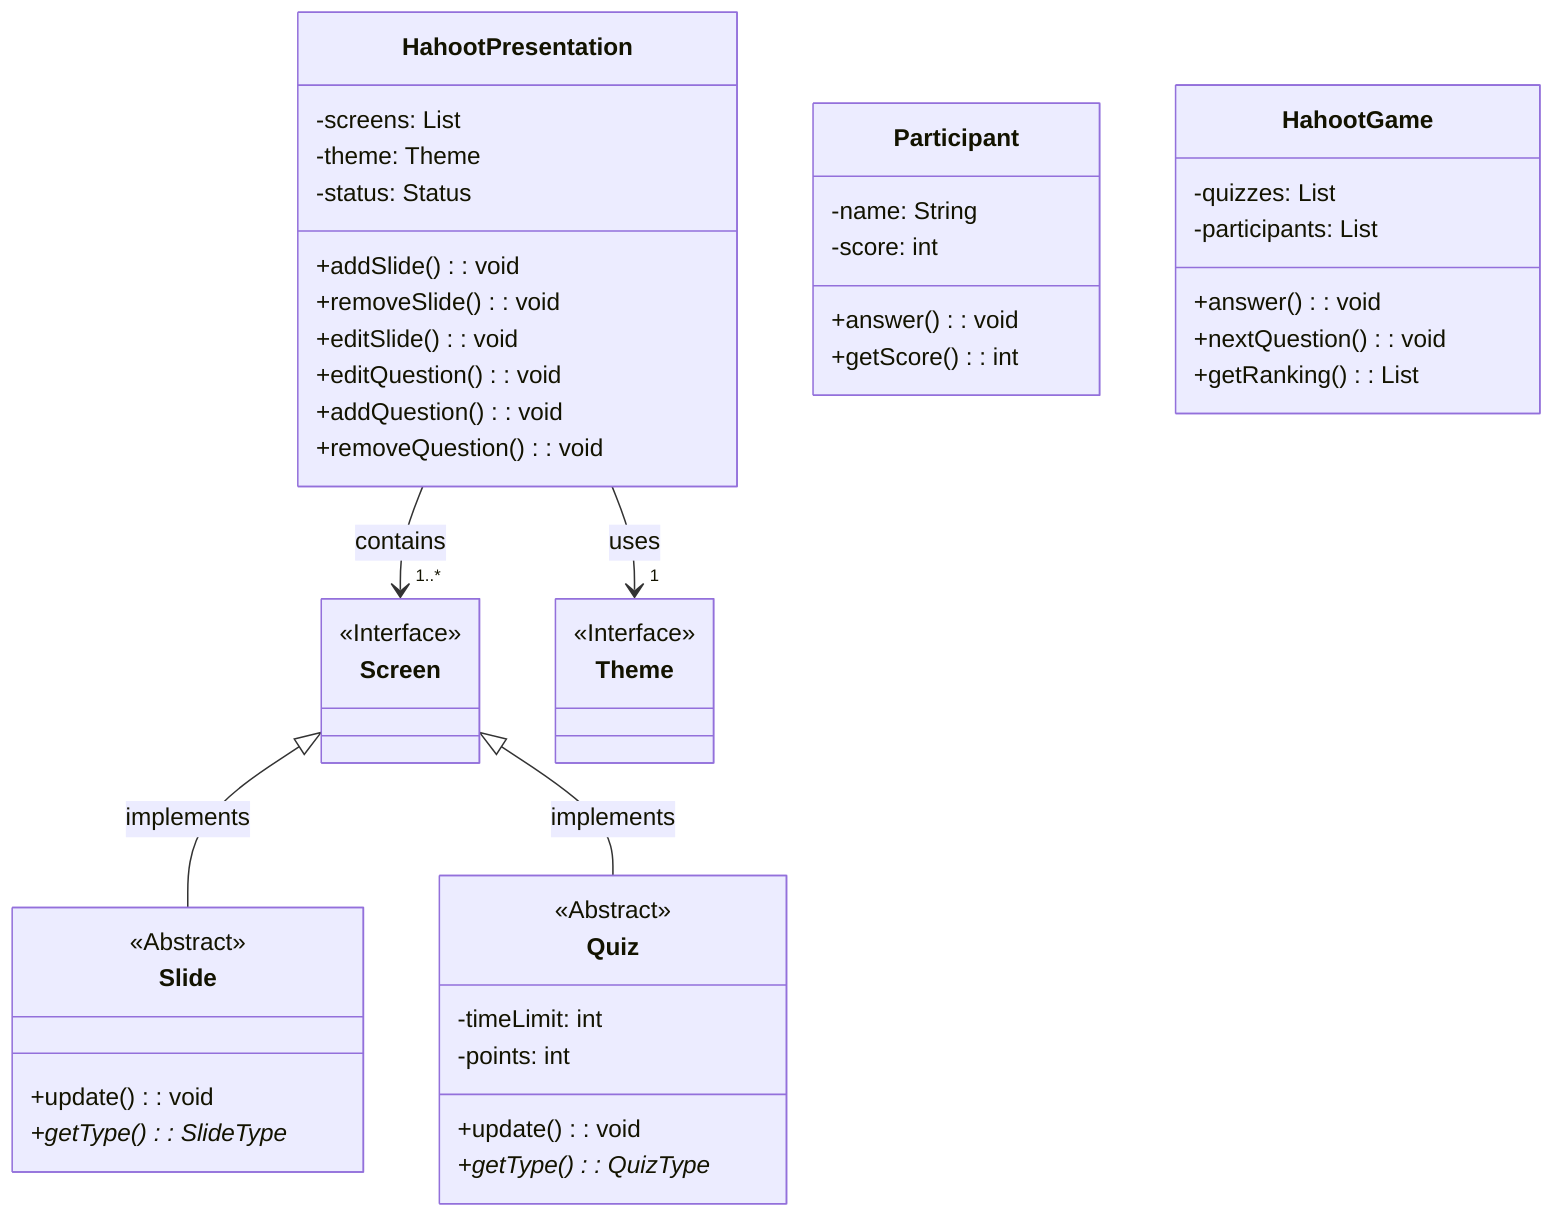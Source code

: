 classDiagram
    class Screen {<<Interface>>}
    class Theme {<<Interface>>}
    class HahootPresentation {
      -screens: List<Screen>
      -theme: Theme
      -status: Status
      +addSlide(): void
      +removeSlide(): void
      +editSlide(): void
      +editQuestion(): void 
      +addQuestion(): void
      +removeQuestion(): void
    }
    class Participant {
      -name: String
      -score: int
      +answer(): void
      +getScore(): int
    }

    class HahootGame {
      -quizzes: List<Quiz>
      -participants: List<Participant>
      +answer(): void
      +nextQuestion(): void
      +getRanking(): List<Participant>
    } 

    class Quiz {
      <<Abstract>>
      -timeLimit: int
      -points: int

      +update(): void
      +getType(): QuizType*
    }

    class Slide {
      <<Abstract>>
      +update(): void
      +getType(): SlideType*
    }

    HahootPresentation --> "1..*" Screen : contains
    HahootPresentation --> "1" Theme : uses
    Screen <|-- Slide : implements
    Screen <|-- Quiz : implements